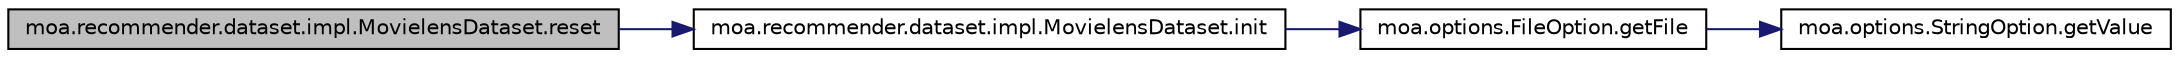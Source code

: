 digraph G
{
  edge [fontname="Helvetica",fontsize="10",labelfontname="Helvetica",labelfontsize="10"];
  node [fontname="Helvetica",fontsize="10",shape=record];
  rankdir=LR;
  Node1 [label="moa.recommender.dataset.impl.MovielensDataset.reset",height=0.2,width=0.4,color="black", fillcolor="grey75", style="filled" fontcolor="black"];
  Node1 -> Node2 [color="midnightblue",fontsize="10",style="solid",fontname="Helvetica"];
  Node2 [label="moa.recommender.dataset.impl.MovielensDataset.init",height=0.2,width=0.4,color="black", fillcolor="white", style="filled",URL="$classmoa_1_1recommender_1_1dataset_1_1impl_1_1MovielensDataset.html#afc8eb4b17052fc0db9caac8cb697bd81"];
  Node2 -> Node3 [color="midnightblue",fontsize="10",style="solid",fontname="Helvetica"];
  Node3 [label="moa.options.FileOption.getFile",height=0.2,width=0.4,color="black", fillcolor="white", style="filled",URL="$classmoa_1_1options_1_1FileOption.html#a01615786786a168a9e3b8c5d0f50b1e8"];
  Node3 -> Node4 [color="midnightblue",fontsize="10",style="solid",fontname="Helvetica"];
  Node4 [label="moa.options.StringOption.getValue",height=0.2,width=0.4,color="black", fillcolor="white", style="filled",URL="$classmoa_1_1options_1_1StringOption.html#acdafb10f476c4aacf74bf51adb2b4732"];
}
